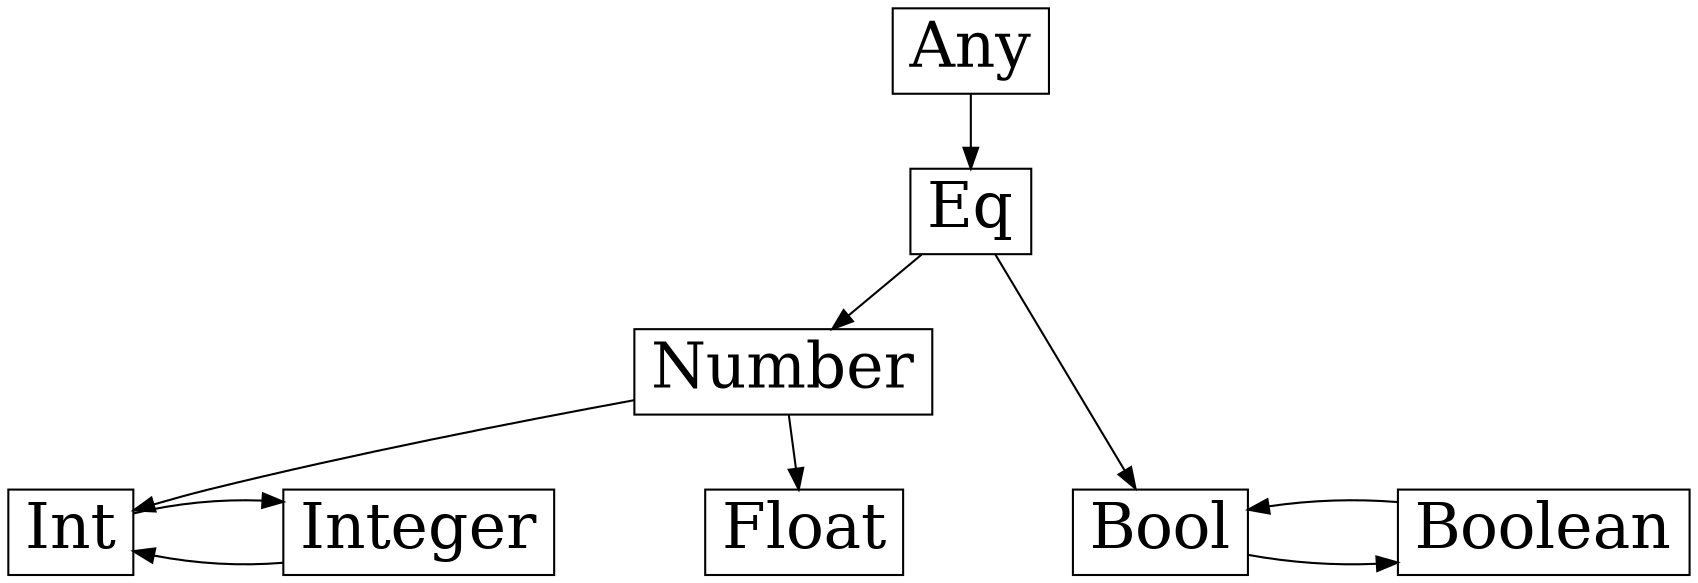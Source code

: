 digraph hello {
    node [shape=box fontsize=30]
    nodesep=1.0
    Any -> Eq
    Eq->Number
    Eq->Bool
    Number->Int
    Number->Float
    Bool->Boolean
    Boolean->Bool
    Integer->Int
    Int->Integer
    /*
    Any->Int
    Any->Integer
    Any->Bool
    Any->Boolean
    Any->Float
    Any->Number
    Eq->Int
    Eq->Integer
    Eq->Float
    Eq->Boolean
    Number->Integer
    */
    {rank=same; Int Float Bool Integer Boolean}
}
